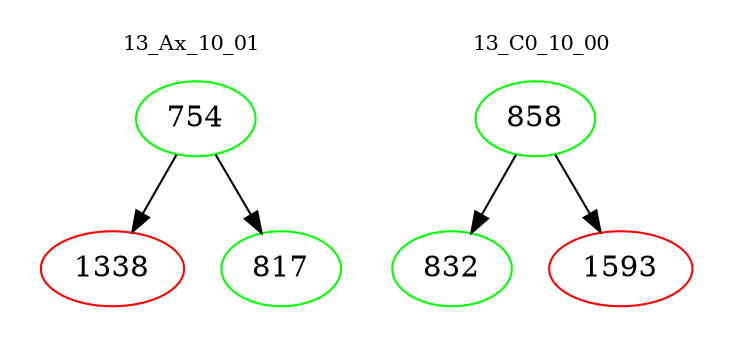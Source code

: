 digraph{
subgraph cluster_0 {
color = white
label = "13_Ax_10_01";
fontsize=10;
T0_754 [label="754", color="green"]
T0_754 -> T0_1338 [color="black"]
T0_1338 [label="1338", color="red"]
T0_754 -> T0_817 [color="black"]
T0_817 [label="817", color="green"]
}
subgraph cluster_1 {
color = white
label = "13_C0_10_00";
fontsize=10;
T1_858 [label="858", color="green"]
T1_858 -> T1_832 [color="black"]
T1_832 [label="832", color="green"]
T1_858 -> T1_1593 [color="black"]
T1_1593 [label="1593", color="red"]
}
}
